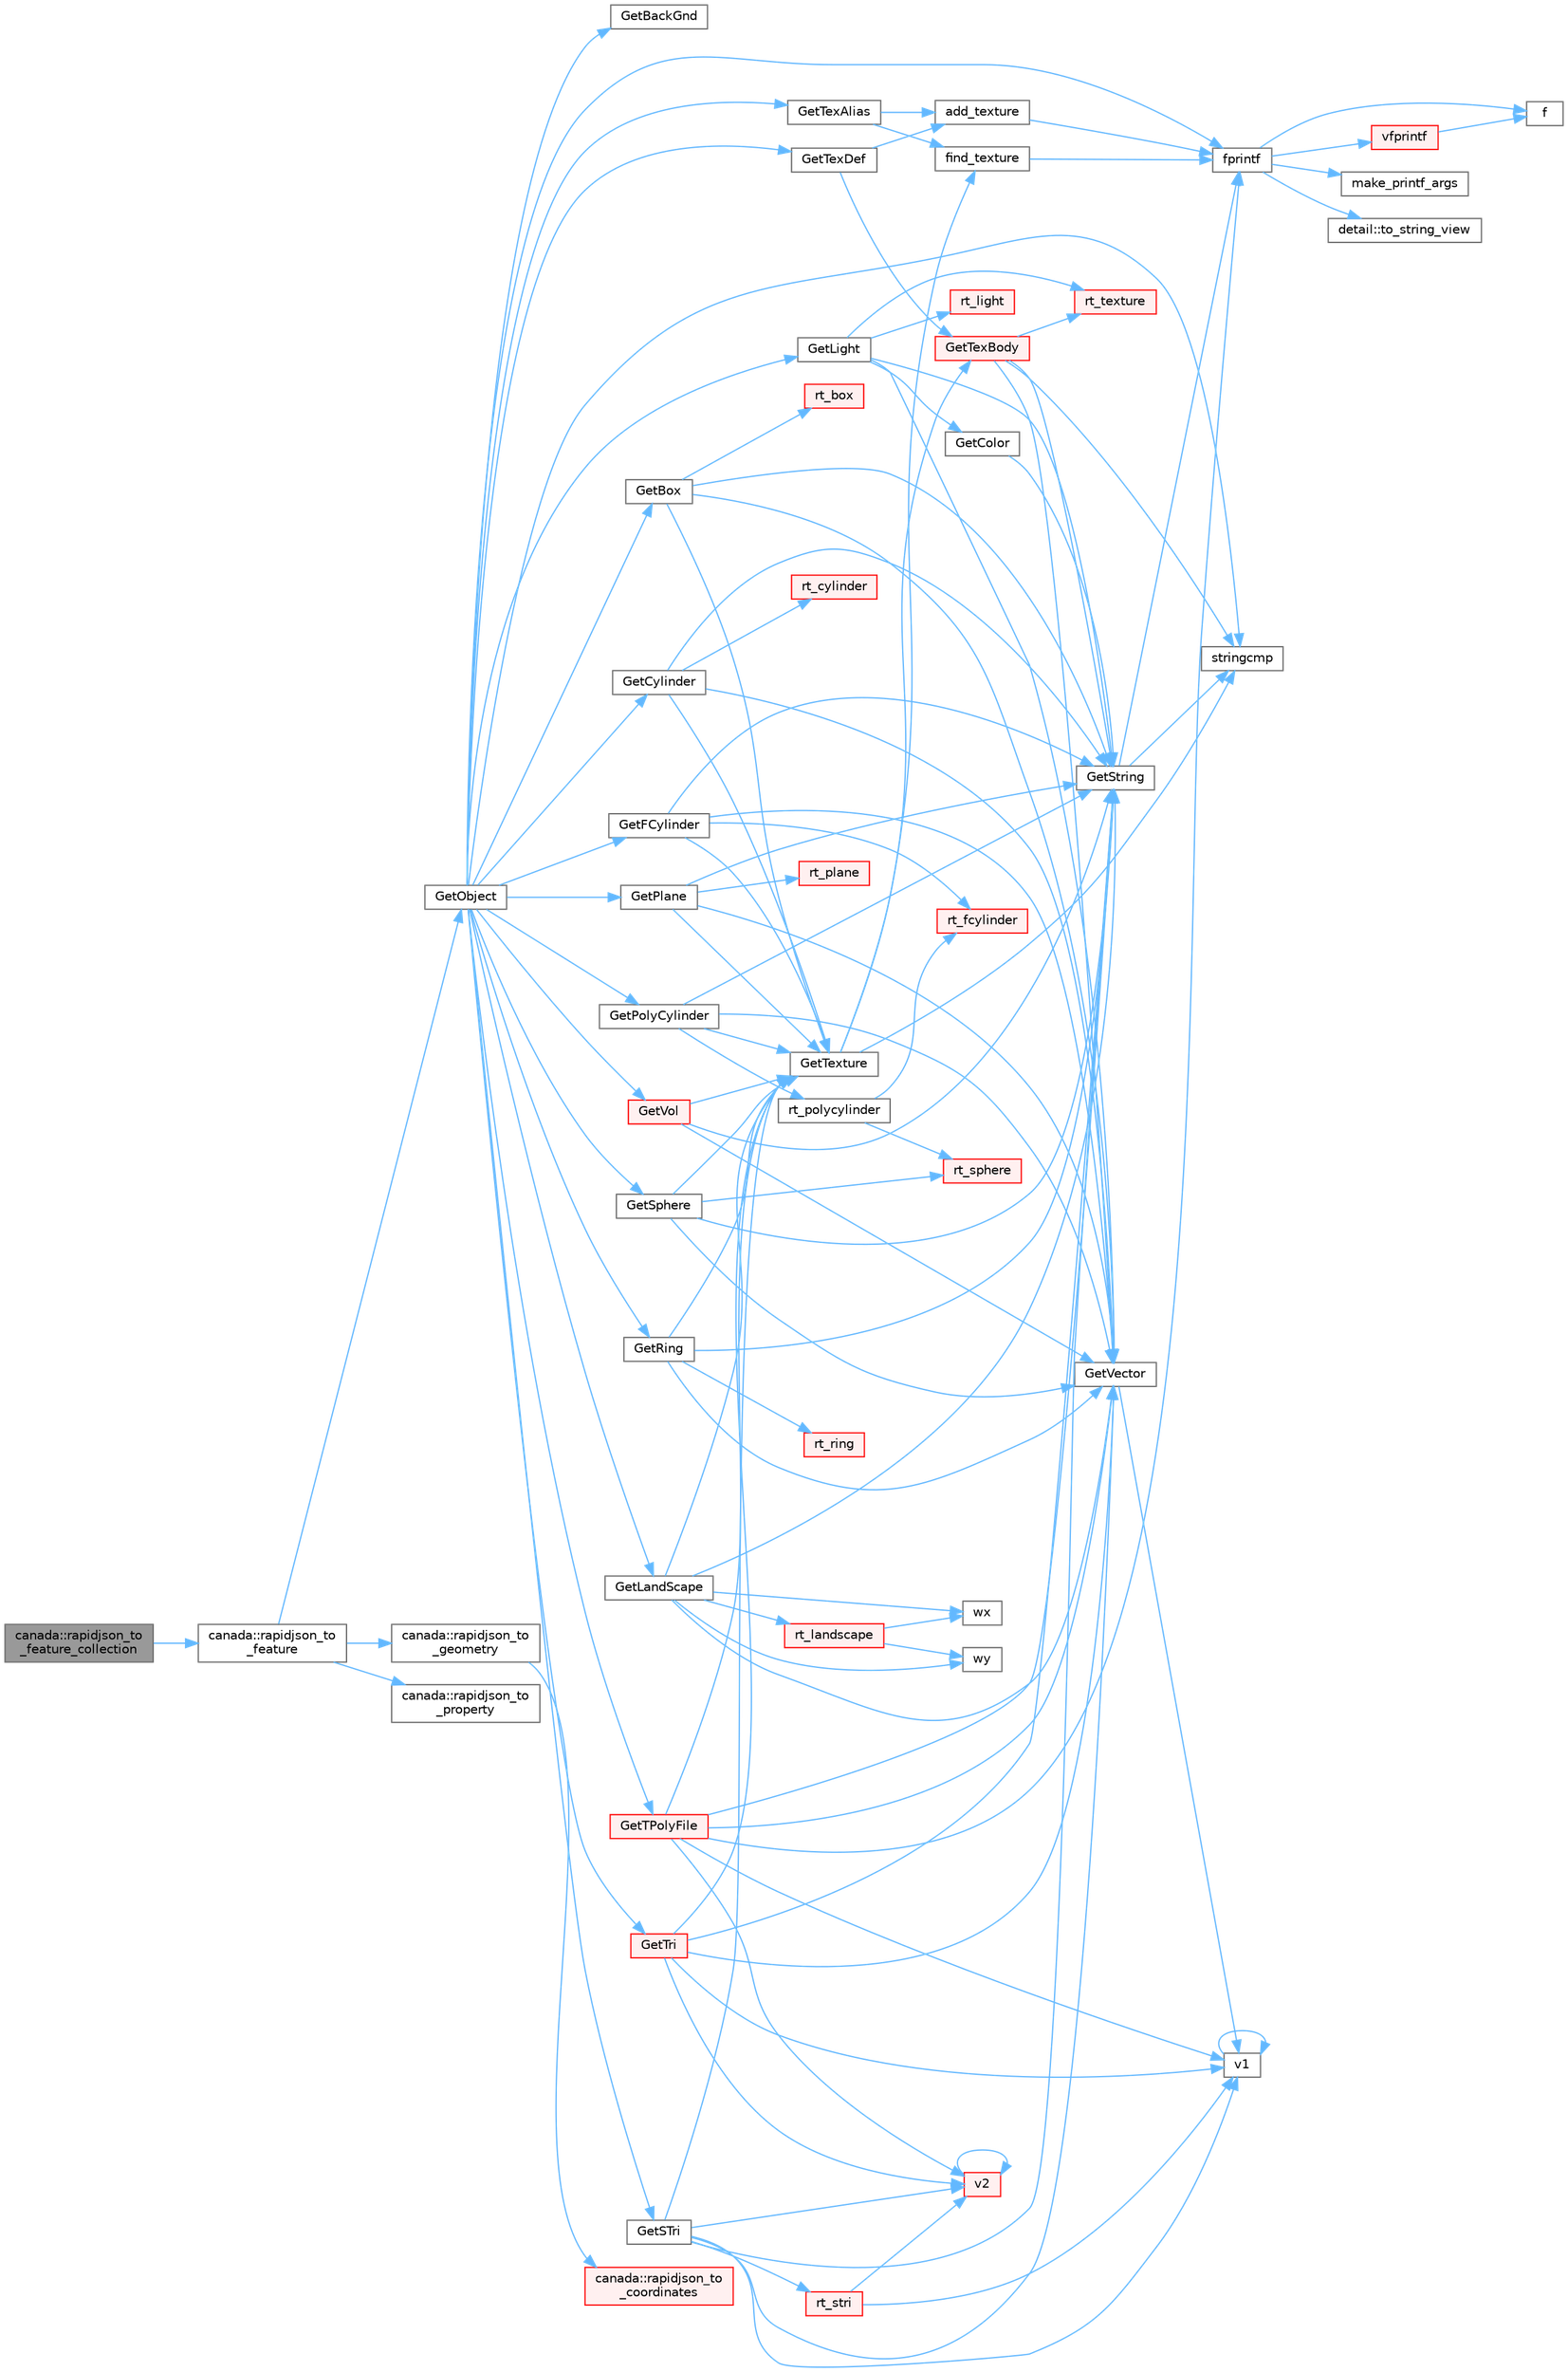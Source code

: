 digraph "canada::rapidjson_to_feature_collection"
{
 // LATEX_PDF_SIZE
  bgcolor="transparent";
  edge [fontname=Helvetica,fontsize=10,labelfontname=Helvetica,labelfontsize=10];
  node [fontname=Helvetica,fontsize=10,shape=box,height=0.2,width=0.4];
  rankdir="LR";
  Node1 [id="Node000001",label="canada::rapidjson_to\l_feature_collection",height=0.2,width=0.4,color="gray40", fillcolor="grey60", style="filled", fontcolor="black",tooltip=" "];
  Node1 -> Node2 [id="edge1_Node000001_Node000002",color="steelblue1",style="solid",tooltip=" "];
  Node2 [id="Node000002",label="canada::rapidjson_to\l_feature",height=0.2,width=0.4,color="grey40", fillcolor="white", style="filled",URL="$namespacecanada.html#a67ff1fe9bf357dbf48468dc6ca13939d",tooltip=" "];
  Node2 -> Node3 [id="edge2_Node000002_Node000003",color="steelblue1",style="solid",tooltip=" "];
  Node3 [id="Node000003",label="GetObject",height=0.2,width=0.4,color="grey40", fillcolor="white", style="filled",URL="$parse_8cpp.html#a2f2f1587f77dab125e1f0d587f80c9dc",tooltip=" "];
  Node3 -> Node4 [id="edge3_Node000003_Node000004",color="steelblue1",style="solid",tooltip=" "];
  Node4 [id="Node000004",label="fprintf",height=0.2,width=0.4,color="grey40", fillcolor="white", style="filled",URL="$printf_8h.html#a9f315126362cae9675de1642105e631e",tooltip=" "];
  Node4 -> Node5 [id="edge4_Node000004_Node000005",color="steelblue1",style="solid",tooltip=" "];
  Node5 [id="Node000005",label="f",height=0.2,width=0.4,color="grey40", fillcolor="white", style="filled",URL="$cxx11__tensor__map_8cpp.html#a7f507fea02198f6cb81c86640c7b1a4e",tooltip=" "];
  Node4 -> Node6 [id="edge5_Node000004_Node000006",color="steelblue1",style="solid",tooltip=" "];
  Node6 [id="Node000006",label="make_printf_args",height=0.2,width=0.4,color="grey40", fillcolor="white", style="filled",URL="$printf_8h.html#a27dcc0efcda04388971dbea3c875f122",tooltip=" "];
  Node4 -> Node7 [id="edge6_Node000004_Node000007",color="steelblue1",style="solid",tooltip=" "];
  Node7 [id="Node000007",label="detail::to_string_view",height=0.2,width=0.4,color="grey40", fillcolor="white", style="filled",URL="$namespacedetail.html#abeae79fa3e1eded2d8fbd56cc9f0960e",tooltip=" "];
  Node4 -> Node8 [id="edge7_Node000004_Node000008",color="steelblue1",style="solid",tooltip=" "];
  Node8 [id="Node000008",label="vfprintf",height=0.2,width=0.4,color="red", fillcolor="#FFF0F0", style="filled",URL="$printf_8h.html#abb30aad964fc771fb52cf3ad88649df2",tooltip=" "];
  Node8 -> Node5 [id="edge8_Node000008_Node000005",color="steelblue1",style="solid",tooltip=" "];
  Node3 -> Node36 [id="edge9_Node000003_Node000036",color="steelblue1",style="solid",tooltip=" "];
  Node36 [id="Node000036",label="GetBackGnd",height=0.2,width=0.4,color="grey40", fillcolor="white", style="filled",URL="$parse_8cpp.html#a73a913bfd95c9b1e7dfc3e84c0fcf105",tooltip=" "];
  Node3 -> Node37 [id="edge10_Node000003_Node000037",color="steelblue1",style="solid",tooltip=" "];
  Node37 [id="Node000037",label="GetBox",height=0.2,width=0.4,color="grey40", fillcolor="white", style="filled",URL="$parse_8cpp.html#aa54d43e677c1d7969b2d5c74a0a47151",tooltip=" "];
  Node37 -> Node38 [id="edge11_Node000037_Node000038",color="steelblue1",style="solid",tooltip=" "];
  Node38 [id="Node000038",label="GetString",height=0.2,width=0.4,color="grey40", fillcolor="white", style="filled",URL="$parse_8cpp.html#a79e0254cd128a92b56de23e8abaa2850",tooltip=" "];
  Node38 -> Node4 [id="edge12_Node000038_Node000004",color="steelblue1",style="solid",tooltip=" "];
  Node38 -> Node39 [id="edge13_Node000038_Node000039",color="steelblue1",style="solid",tooltip=" "];
  Node39 [id="Node000039",label="stringcmp",height=0.2,width=0.4,color="grey40", fillcolor="white", style="filled",URL="$parse_8cpp.html#a10e812c093d06c8f91685243dfd5670d",tooltip=" "];
  Node37 -> Node40 [id="edge14_Node000037_Node000040",color="steelblue1",style="solid",tooltip=" "];
  Node40 [id="Node000040",label="GetTexture",height=0.2,width=0.4,color="grey40", fillcolor="white", style="filled",URL="$parse_8cpp.html#a2a311b715c7bce7dd3c0e130fd242655",tooltip=" "];
  Node40 -> Node41 [id="edge15_Node000040_Node000041",color="steelblue1",style="solid",tooltip=" "];
  Node41 [id="Node000041",label="find_texture",height=0.2,width=0.4,color="grey40", fillcolor="white", style="filled",URL="$parse_8cpp.html#a3373dda91944e8bd8e1ec3a0837eda3d",tooltip=" "];
  Node41 -> Node4 [id="edge16_Node000041_Node000004",color="steelblue1",style="solid",tooltip=" "];
  Node40 -> Node42 [id="edge17_Node000040_Node000042",color="steelblue1",style="solid",tooltip=" "];
  Node42 [id="Node000042",label="GetTexBody",height=0.2,width=0.4,color="red", fillcolor="#FFF0F0", style="filled",URL="$parse_8cpp.html#a9bde5be8ed7fef353b7e26c6bb26080d",tooltip=" "];
  Node42 -> Node38 [id="edge18_Node000042_Node000038",color="steelblue1",style="solid",tooltip=" "];
  Node42 -> Node43 [id="edge19_Node000042_Node000043",color="steelblue1",style="solid",tooltip=" "];
  Node43 [id="Node000043",label="GetVector",height=0.2,width=0.4,color="grey40", fillcolor="white", style="filled",URL="$parse_8cpp.html#aa05035bdaae3230f25f564d4ce9b2a64",tooltip=" "];
  Node43 -> Node44 [id="edge20_Node000043_Node000044",color="steelblue1",style="solid",tooltip=" "];
  Node44 [id="Node000044",label="v1",height=0.2,width=0.4,color="grey40", fillcolor="white", style="filled",URL="$_tutorial___reshape_mat2_vec_8cpp.html#a10bd710692c91bc238f2e1da77730678",tooltip=" "];
  Node44 -> Node44 [id="edge21_Node000044_Node000044",color="steelblue1",style="solid",tooltip=" "];
  Node42 -> Node46 [id="edge22_Node000042_Node000046",color="steelblue1",style="solid",tooltip=" "];
  Node46 [id="Node000046",label="rt_texture",height=0.2,width=0.4,color="red", fillcolor="#FFF0F0", style="filled",URL="$api_8cpp.html#a6c4440ce7b2b3e0659577fdbbda3f120",tooltip=" "];
  Node42 -> Node39 [id="edge23_Node000042_Node000039",color="steelblue1",style="solid",tooltip=" "];
  Node40 -> Node39 [id="edge24_Node000040_Node000039",color="steelblue1",style="solid",tooltip=" "];
  Node37 -> Node43 [id="edge25_Node000037_Node000043",color="steelblue1",style="solid",tooltip=" "];
  Node37 -> Node80 [id="edge26_Node000037_Node000080",color="steelblue1",style="solid",tooltip=" "];
  Node80 [id="Node000080",label="rt_box",height=0.2,width=0.4,color="red", fillcolor="#FFF0F0", style="filled",URL="$api_8cpp.html#acea8bde49eae5577481a99380f0e66b3",tooltip=" "];
  Node3 -> Node84 [id="edge27_Node000003_Node000084",color="steelblue1",style="solid",tooltip=" "];
  Node84 [id="Node000084",label="GetCylinder",height=0.2,width=0.4,color="grey40", fillcolor="white", style="filled",URL="$parse_8cpp.html#a69c8ef9f85812f7a69a56ea96bba4c8f",tooltip=" "];
  Node84 -> Node38 [id="edge28_Node000084_Node000038",color="steelblue1",style="solid",tooltip=" "];
  Node84 -> Node40 [id="edge29_Node000084_Node000040",color="steelblue1",style="solid",tooltip=" "];
  Node84 -> Node43 [id="edge30_Node000084_Node000043",color="steelblue1",style="solid",tooltip=" "];
  Node84 -> Node85 [id="edge31_Node000084_Node000085",color="steelblue1",style="solid",tooltip=" "];
  Node85 [id="Node000085",label="rt_cylinder",height=0.2,width=0.4,color="red", fillcolor="#FFF0F0", style="filled",URL="$api_8cpp.html#a17f57bb5b671a68d9f1784739f34f703",tooltip=" "];
  Node3 -> Node87 [id="edge32_Node000003_Node000087",color="steelblue1",style="solid",tooltip=" "];
  Node87 [id="Node000087",label="GetFCylinder",height=0.2,width=0.4,color="grey40", fillcolor="white", style="filled",URL="$parse_8cpp.html#aa0d3ec1a1c7ed600e3a4604c937565ba",tooltip=" "];
  Node87 -> Node38 [id="edge33_Node000087_Node000038",color="steelblue1",style="solid",tooltip=" "];
  Node87 -> Node40 [id="edge34_Node000087_Node000040",color="steelblue1",style="solid",tooltip=" "];
  Node87 -> Node43 [id="edge35_Node000087_Node000043",color="steelblue1",style="solid",tooltip=" "];
  Node87 -> Node88 [id="edge36_Node000087_Node000088",color="steelblue1",style="solid",tooltip=" "];
  Node88 [id="Node000088",label="rt_fcylinder",height=0.2,width=0.4,color="red", fillcolor="#FFF0F0", style="filled",URL="$api_8cpp.html#ac5ffcfc7c15b195194b7740ec4058e00",tooltip=" "];
  Node3 -> Node90 [id="edge37_Node000003_Node000090",color="steelblue1",style="solid",tooltip=" "];
  Node90 [id="Node000090",label="GetLandScape",height=0.2,width=0.4,color="grey40", fillcolor="white", style="filled",URL="$parse_8cpp.html#afe08f2789131b32bd87741379be9efb4",tooltip=" "];
  Node90 -> Node38 [id="edge38_Node000090_Node000038",color="steelblue1",style="solid",tooltip=" "];
  Node90 -> Node40 [id="edge39_Node000090_Node000040",color="steelblue1",style="solid",tooltip=" "];
  Node90 -> Node43 [id="edge40_Node000090_Node000043",color="steelblue1",style="solid",tooltip=" "];
  Node90 -> Node91 [id="edge41_Node000090_Node000091",color="steelblue1",style="solid",tooltip=" "];
  Node91 [id="Node000091",label="rt_landscape",height=0.2,width=0.4,color="red", fillcolor="#FFF0F0", style="filled",URL="$apigeom_8cpp.html#afec0f281cd1ac30a8f0f9923c7f3326d",tooltip=" "];
  Node91 -> Node100 [id="edge42_Node000091_Node000100",color="steelblue1",style="solid",tooltip=" "];
  Node100 [id="Node000100",label="wx",height=0.2,width=0.4,color="grey40", fillcolor="white", style="filled",URL="$core_2swizzle__4_8inl_8h.html#a66b224ccf5684dc3346b689ce492bd2b",tooltip=" "];
  Node91 -> Node101 [id="edge43_Node000091_Node000101",color="steelblue1",style="solid",tooltip=" "];
  Node101 [id="Node000101",label="wy",height=0.2,width=0.4,color="grey40", fillcolor="white", style="filled",URL="$core_2swizzle__4_8inl_8h.html#a5bed73816e9fcf9d6ef3a2f833971b47",tooltip=" "];
  Node90 -> Node100 [id="edge44_Node000090_Node000100",color="steelblue1",style="solid",tooltip=" "];
  Node90 -> Node101 [id="edge45_Node000090_Node000101",color="steelblue1",style="solid",tooltip=" "];
  Node3 -> Node104 [id="edge46_Node000003_Node000104",color="steelblue1",style="solid",tooltip=" "];
  Node104 [id="Node000104",label="GetLight",height=0.2,width=0.4,color="grey40", fillcolor="white", style="filled",URL="$parse_8cpp.html#a86c9fd7e66b475c339dfd227d747c422",tooltip=" "];
  Node104 -> Node105 [id="edge47_Node000104_Node000105",color="steelblue1",style="solid",tooltip=" "];
  Node105 [id="Node000105",label="GetColor",height=0.2,width=0.4,color="grey40", fillcolor="white", style="filled",URL="$parse_8cpp.html#a644dbde2257b7885274701fcfbd81277",tooltip=" "];
  Node105 -> Node38 [id="edge48_Node000105_Node000038",color="steelblue1",style="solid",tooltip=" "];
  Node104 -> Node38 [id="edge49_Node000104_Node000038",color="steelblue1",style="solid",tooltip=" "];
  Node104 -> Node43 [id="edge50_Node000104_Node000043",color="steelblue1",style="solid",tooltip=" "];
  Node104 -> Node106 [id="edge51_Node000104_Node000106",color="steelblue1",style="solid",tooltip=" "];
  Node106 [id="Node000106",label="rt_light",height=0.2,width=0.4,color="red", fillcolor="#FFF0F0", style="filled",URL="$api_8cpp.html#aa8f200571707c72edf25a7859af6ac4d",tooltip=" "];
  Node104 -> Node46 [id="edge52_Node000104_Node000046",color="steelblue1",style="solid",tooltip=" "];
  Node3 -> Node109 [id="edge53_Node000003_Node000109",color="steelblue1",style="solid",tooltip=" "];
  Node109 [id="Node000109",label="GetPlane",height=0.2,width=0.4,color="grey40", fillcolor="white", style="filled",URL="$parse_8cpp.html#adb7113f1e835067cf62db89ca28bd310",tooltip=" "];
  Node109 -> Node38 [id="edge54_Node000109_Node000038",color="steelblue1",style="solid",tooltip=" "];
  Node109 -> Node40 [id="edge55_Node000109_Node000040",color="steelblue1",style="solid",tooltip=" "];
  Node109 -> Node43 [id="edge56_Node000109_Node000043",color="steelblue1",style="solid",tooltip=" "];
  Node109 -> Node110 [id="edge57_Node000109_Node000110",color="steelblue1",style="solid",tooltip=" "];
  Node110 [id="Node000110",label="rt_plane",height=0.2,width=0.4,color="red", fillcolor="#FFF0F0", style="filled",URL="$api_8cpp.html#a718109f91c3ff8803074ff7a943f24d2",tooltip=" "];
  Node3 -> Node114 [id="edge58_Node000003_Node000114",color="steelblue1",style="solid",tooltip=" "];
  Node114 [id="Node000114",label="GetPolyCylinder",height=0.2,width=0.4,color="grey40", fillcolor="white", style="filled",URL="$parse_8cpp.html#aaa4c967551b0967b89bee2bb154ae0fe",tooltip=" "];
  Node114 -> Node38 [id="edge59_Node000114_Node000038",color="steelblue1",style="solid",tooltip=" "];
  Node114 -> Node40 [id="edge60_Node000114_Node000040",color="steelblue1",style="solid",tooltip=" "];
  Node114 -> Node43 [id="edge61_Node000114_Node000043",color="steelblue1",style="solid",tooltip=" "];
  Node114 -> Node115 [id="edge62_Node000114_Node000115",color="steelblue1",style="solid",tooltip=" "];
  Node115 [id="Node000115",label="rt_polycylinder",height=0.2,width=0.4,color="grey40", fillcolor="white", style="filled",URL="$apigeom_8cpp.html#aa5f81846b847f4b35876100d6ecd54cf",tooltip=" "];
  Node115 -> Node88 [id="edge63_Node000115_Node000088",color="steelblue1",style="solid",tooltip=" "];
  Node115 -> Node116 [id="edge64_Node000115_Node000116",color="steelblue1",style="solid",tooltip=" "];
  Node116 [id="Node000116",label="rt_sphere",height=0.2,width=0.4,color="red", fillcolor="#FFF0F0", style="filled",URL="$api_8cpp.html#ad7ce4f9dd1a9221802403f96007f8c21",tooltip=" "];
  Node3 -> Node118 [id="edge65_Node000003_Node000118",color="steelblue1",style="solid",tooltip=" "];
  Node118 [id="Node000118",label="GetRing",height=0.2,width=0.4,color="grey40", fillcolor="white", style="filled",URL="$parse_8cpp.html#a83ea6cc6de01ba02eda35b2576b07629",tooltip=" "];
  Node118 -> Node38 [id="edge66_Node000118_Node000038",color="steelblue1",style="solid",tooltip=" "];
  Node118 -> Node40 [id="edge67_Node000118_Node000040",color="steelblue1",style="solid",tooltip=" "];
  Node118 -> Node43 [id="edge68_Node000118_Node000043",color="steelblue1",style="solid",tooltip=" "];
  Node118 -> Node119 [id="edge69_Node000118_Node000119",color="steelblue1",style="solid",tooltip=" "];
  Node119 [id="Node000119",label="rt_ring",height=0.2,width=0.4,color="red", fillcolor="#FFF0F0", style="filled",URL="$api_8cpp.html#a8c3bff8434eae5aad4cd88aa9228e92c",tooltip=" "];
  Node3 -> Node121 [id="edge70_Node000003_Node000121",color="steelblue1",style="solid",tooltip=" "];
  Node121 [id="Node000121",label="GetSphere",height=0.2,width=0.4,color="grey40", fillcolor="white", style="filled",URL="$parse_8cpp.html#a2519d0ef92ddd38e9589d541b3ab8367",tooltip=" "];
  Node121 -> Node38 [id="edge71_Node000121_Node000038",color="steelblue1",style="solid",tooltip=" "];
  Node121 -> Node40 [id="edge72_Node000121_Node000040",color="steelblue1",style="solid",tooltip=" "];
  Node121 -> Node43 [id="edge73_Node000121_Node000043",color="steelblue1",style="solid",tooltip=" "];
  Node121 -> Node116 [id="edge74_Node000121_Node000116",color="steelblue1",style="solid",tooltip=" "];
  Node3 -> Node122 [id="edge75_Node000003_Node000122",color="steelblue1",style="solid",tooltip=" "];
  Node122 [id="Node000122",label="GetSTri",height=0.2,width=0.4,color="grey40", fillcolor="white", style="filled",URL="$parse_8cpp.html#ab7d3fb56f29b8477508492ad770d5507",tooltip=" "];
  Node122 -> Node38 [id="edge76_Node000122_Node000038",color="steelblue1",style="solid",tooltip=" "];
  Node122 -> Node40 [id="edge77_Node000122_Node000040",color="steelblue1",style="solid",tooltip=" "];
  Node122 -> Node43 [id="edge78_Node000122_Node000043",color="steelblue1",style="solid",tooltip=" "];
  Node122 -> Node93 [id="edge79_Node000122_Node000093",color="steelblue1",style="solid",tooltip=" "];
  Node93 [id="Node000093",label="rt_stri",height=0.2,width=0.4,color="red", fillcolor="#FFF0F0", style="filled",URL="$api_8cpp.html#a5d6ad06b8d61b1474a9bf485b7c91227",tooltip=" "];
  Node93 -> Node44 [id="edge80_Node000093_Node000044",color="steelblue1",style="solid",tooltip=" "];
  Node93 -> Node95 [id="edge81_Node000093_Node000095",color="steelblue1",style="solid",tooltip=" "];
  Node95 [id="Node000095",label="v2",height=0.2,width=0.4,color="red", fillcolor="#FFF0F0", style="filled",URL="$_tutorial___reshape_mat2_vec_8cpp.html#a3eb30a79de469336df46f4f5f0bfb84f",tooltip=" "];
  Node95 -> Node95 [id="edge82_Node000095_Node000095",color="steelblue1",style="solid",tooltip=" "];
  Node122 -> Node44 [id="edge83_Node000122_Node000044",color="steelblue1",style="solid",tooltip=" "];
  Node122 -> Node95 [id="edge84_Node000122_Node000095",color="steelblue1",style="solid",tooltip=" "];
  Node3 -> Node123 [id="edge85_Node000003_Node000123",color="steelblue1",style="solid",tooltip=" "];
  Node123 [id="Node000123",label="GetTexAlias",height=0.2,width=0.4,color="grey40", fillcolor="white", style="filled",URL="$parse_8cpp.html#aadc2022e3effc303e40a9c95fd4af4f4",tooltip=" "];
  Node123 -> Node124 [id="edge86_Node000123_Node000124",color="steelblue1",style="solid",tooltip=" "];
  Node124 [id="Node000124",label="add_texture",height=0.2,width=0.4,color="grey40", fillcolor="white", style="filled",URL="$parse_8cpp.html#ae32ec7520baf58fe9f5585cc4df8651c",tooltip=" "];
  Node124 -> Node4 [id="edge87_Node000124_Node000004",color="steelblue1",style="solid",tooltip=" "];
  Node123 -> Node41 [id="edge88_Node000123_Node000041",color="steelblue1",style="solid",tooltip=" "];
  Node3 -> Node125 [id="edge89_Node000003_Node000125",color="steelblue1",style="solid",tooltip=" "];
  Node125 [id="Node000125",label="GetTexDef",height=0.2,width=0.4,color="grey40", fillcolor="white", style="filled",URL="$parse_8cpp.html#a117f9140ddc5993864fae34de3571fd9",tooltip=" "];
  Node125 -> Node124 [id="edge90_Node000125_Node000124",color="steelblue1",style="solid",tooltip=" "];
  Node125 -> Node42 [id="edge91_Node000125_Node000042",color="steelblue1",style="solid",tooltip=" "];
  Node3 -> Node126 [id="edge92_Node000003_Node000126",color="steelblue1",style="solid",tooltip=" "];
  Node126 [id="Node000126",label="GetTPolyFile",height=0.2,width=0.4,color="red", fillcolor="#FFF0F0", style="filled",URL="$parse_8cpp.html#ad6e337dba94433d071abad702cd33c1c",tooltip=" "];
  Node126 -> Node4 [id="edge93_Node000126_Node000004",color="steelblue1",style="solid",tooltip=" "];
  Node126 -> Node38 [id="edge94_Node000126_Node000038",color="steelblue1",style="solid",tooltip=" "];
  Node126 -> Node40 [id="edge95_Node000126_Node000040",color="steelblue1",style="solid",tooltip=" "];
  Node126 -> Node43 [id="edge96_Node000126_Node000043",color="steelblue1",style="solid",tooltip=" "];
  Node126 -> Node44 [id="edge97_Node000126_Node000044",color="steelblue1",style="solid",tooltip=" "];
  Node126 -> Node95 [id="edge98_Node000126_Node000095",color="steelblue1",style="solid",tooltip=" "];
  Node3 -> Node139 [id="edge99_Node000003_Node000139",color="steelblue1",style="solid",tooltip=" "];
  Node139 [id="Node000139",label="GetTri",height=0.2,width=0.4,color="red", fillcolor="#FFF0F0", style="filled",URL="$parse_8cpp.html#a1bd5c16a2f55742a2f75fc8f3de0149e",tooltip=" "];
  Node139 -> Node38 [id="edge100_Node000139_Node000038",color="steelblue1",style="solid",tooltip=" "];
  Node139 -> Node40 [id="edge101_Node000139_Node000040",color="steelblue1",style="solid",tooltip=" "];
  Node139 -> Node43 [id="edge102_Node000139_Node000043",color="steelblue1",style="solid",tooltip=" "];
  Node139 -> Node44 [id="edge103_Node000139_Node000044",color="steelblue1",style="solid",tooltip=" "];
  Node139 -> Node95 [id="edge104_Node000139_Node000095",color="steelblue1",style="solid",tooltip=" "];
  Node3 -> Node140 [id="edge105_Node000003_Node000140",color="steelblue1",style="solid",tooltip=" "];
  Node140 [id="Node000140",label="GetVol",height=0.2,width=0.4,color="red", fillcolor="#FFF0F0", style="filled",URL="$parse_8cpp.html#a7be681b6dc9195d4f996ede69eb89263",tooltip=" "];
  Node140 -> Node38 [id="edge106_Node000140_Node000038",color="steelblue1",style="solid",tooltip=" "];
  Node140 -> Node40 [id="edge107_Node000140_Node000040",color="steelblue1",style="solid",tooltip=" "];
  Node140 -> Node43 [id="edge108_Node000140_Node000043",color="steelblue1",style="solid",tooltip=" "];
  Node3 -> Node39 [id="edge109_Node000003_Node000039",color="steelblue1",style="solid",tooltip=" "];
  Node2 -> Node154 [id="edge110_Node000002_Node000154",color="steelblue1",style="solid",tooltip=" "];
  Node154 [id="Node000154",label="canada::rapidjson_to\l_geometry",height=0.2,width=0.4,color="grey40", fillcolor="white", style="filled",URL="$namespacecanada.html#ad767c0a312279f75e8b3b4f775692b5c",tooltip=" "];
  Node154 -> Node155 [id="edge111_Node000154_Node000155",color="steelblue1",style="solid",tooltip=" "];
  Node155 [id="Node000155",label="canada::rapidjson_to\l_coordinates",height=0.2,width=0.4,color="red", fillcolor="#FFF0F0", style="filled",URL="$namespacecanada.html#a782eb8cb36764679793819f86cc9b631",tooltip=" "];
  Node2 -> Node157 [id="edge112_Node000002_Node000157",color="steelblue1",style="solid",tooltip=" "];
  Node157 [id="Node000157",label="canada::rapidjson_to\l_property",height=0.2,width=0.4,color="grey40", fillcolor="white", style="filled",URL="$namespacecanada.html#ae254402c02feb882dcdd27bbdbfc84ee",tooltip=" "];
}
